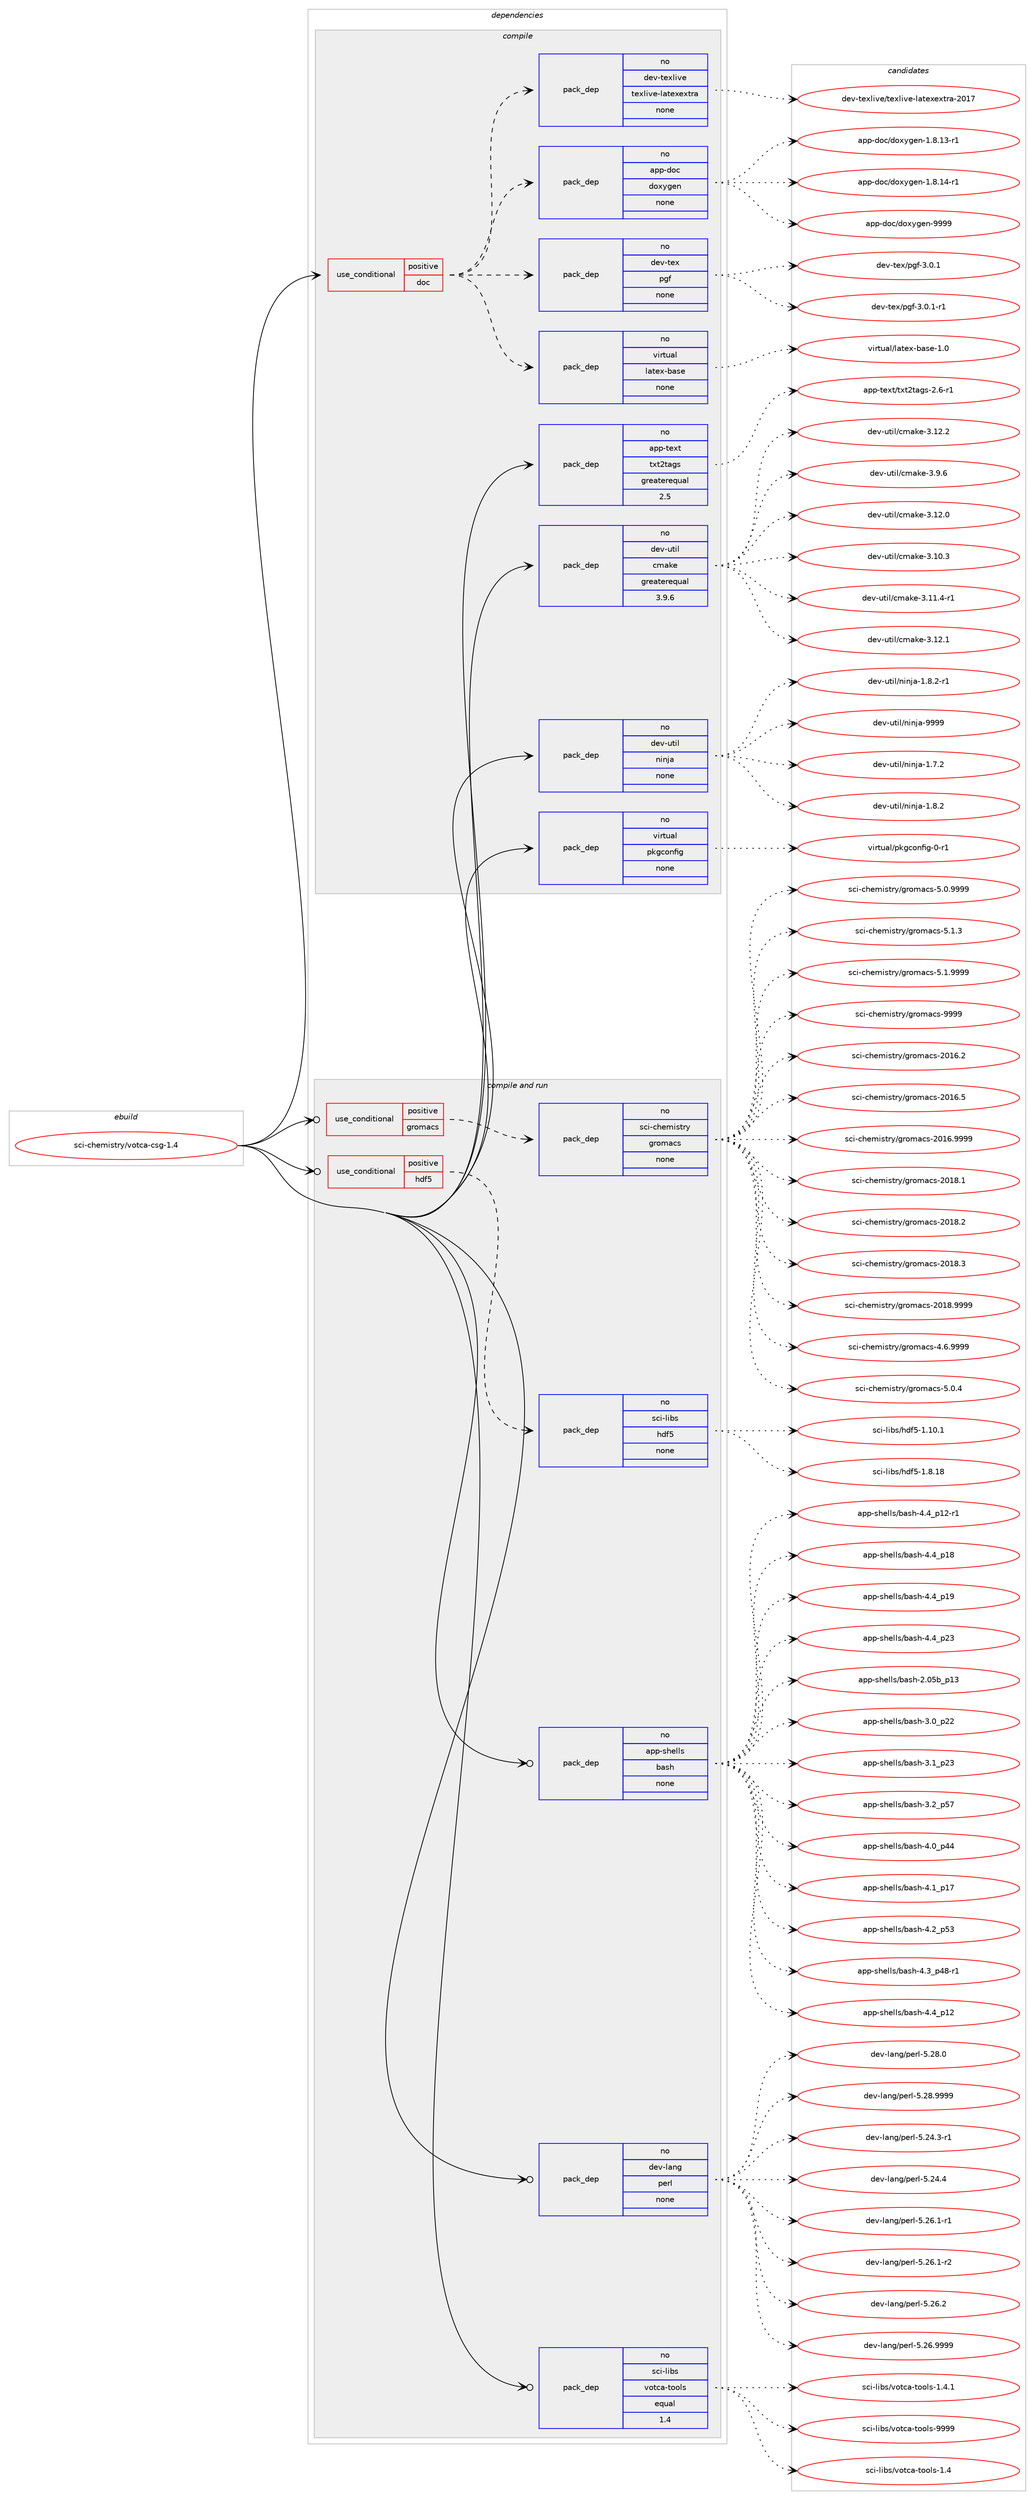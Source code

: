 digraph prolog {

# *************
# Graph options
# *************

newrank=true;
concentrate=true;
compound=true;
graph [rankdir=LR,fontname=Helvetica,fontsize=10,ranksep=1.5];#, ranksep=2.5, nodesep=0.2];
edge  [arrowhead=vee];
node  [fontname=Helvetica,fontsize=10];

# **********
# The ebuild
# **********

subgraph cluster_leftcol {
color=gray;
rank=same;
label=<<i>ebuild</i>>;
id [label="sci-chemistry/votca-csg-1.4", color=red, width=4, href="../sci-chemistry/votca-csg-1.4.svg"];
}

# ****************
# The dependencies
# ****************

subgraph cluster_midcol {
color=gray;
label=<<i>dependencies</i>>;
subgraph cluster_compile {
fillcolor="#eeeeee";
style=filled;
label=<<i>compile</i>>;
subgraph cond4534 {
dependency15006 [label=<<TABLE BORDER="0" CELLBORDER="1" CELLSPACING="0" CELLPADDING="4"><TR><TD ROWSPAN="3" CELLPADDING="10">use_conditional</TD></TR><TR><TD>positive</TD></TR><TR><TD>doc</TD></TR></TABLE>>, shape=none, color=red];
subgraph pack10215 {
dependency15007 [label=<<TABLE BORDER="0" CELLBORDER="1" CELLSPACING="0" CELLPADDING="4" WIDTH="220"><TR><TD ROWSPAN="6" CELLPADDING="30">pack_dep</TD></TR><TR><TD WIDTH="110">no</TD></TR><TR><TD>app-doc</TD></TR><TR><TD>doxygen</TD></TR><TR><TD>none</TD></TR><TR><TD></TD></TR></TABLE>>, shape=none, color=blue];
}
dependency15006:e -> dependency15007:w [weight=20,style="dashed",arrowhead="vee"];
subgraph pack10216 {
dependency15008 [label=<<TABLE BORDER="0" CELLBORDER="1" CELLSPACING="0" CELLPADDING="4" WIDTH="220"><TR><TD ROWSPAN="6" CELLPADDING="30">pack_dep</TD></TR><TR><TD WIDTH="110">no</TD></TR><TR><TD>dev-texlive</TD></TR><TR><TD>texlive-latexextra</TD></TR><TR><TD>none</TD></TR><TR><TD></TD></TR></TABLE>>, shape=none, color=blue];
}
dependency15006:e -> dependency15008:w [weight=20,style="dashed",arrowhead="vee"];
subgraph pack10217 {
dependency15009 [label=<<TABLE BORDER="0" CELLBORDER="1" CELLSPACING="0" CELLPADDING="4" WIDTH="220"><TR><TD ROWSPAN="6" CELLPADDING="30">pack_dep</TD></TR><TR><TD WIDTH="110">no</TD></TR><TR><TD>virtual</TD></TR><TR><TD>latex-base</TD></TR><TR><TD>none</TD></TR><TR><TD></TD></TR></TABLE>>, shape=none, color=blue];
}
dependency15006:e -> dependency15009:w [weight=20,style="dashed",arrowhead="vee"];
subgraph pack10218 {
dependency15010 [label=<<TABLE BORDER="0" CELLBORDER="1" CELLSPACING="0" CELLPADDING="4" WIDTH="220"><TR><TD ROWSPAN="6" CELLPADDING="30">pack_dep</TD></TR><TR><TD WIDTH="110">no</TD></TR><TR><TD>dev-tex</TD></TR><TR><TD>pgf</TD></TR><TR><TD>none</TD></TR><TR><TD></TD></TR></TABLE>>, shape=none, color=blue];
}
dependency15006:e -> dependency15010:w [weight=20,style="dashed",arrowhead="vee"];
}
id:e -> dependency15006:w [weight=20,style="solid",arrowhead="vee"];
subgraph pack10219 {
dependency15011 [label=<<TABLE BORDER="0" CELLBORDER="1" CELLSPACING="0" CELLPADDING="4" WIDTH="220"><TR><TD ROWSPAN="6" CELLPADDING="30">pack_dep</TD></TR><TR><TD WIDTH="110">no</TD></TR><TR><TD>app-text</TD></TR><TR><TD>txt2tags</TD></TR><TR><TD>greaterequal</TD></TR><TR><TD>2.5</TD></TR></TABLE>>, shape=none, color=blue];
}
id:e -> dependency15011:w [weight=20,style="solid",arrowhead="vee"];
subgraph pack10220 {
dependency15012 [label=<<TABLE BORDER="0" CELLBORDER="1" CELLSPACING="0" CELLPADDING="4" WIDTH="220"><TR><TD ROWSPAN="6" CELLPADDING="30">pack_dep</TD></TR><TR><TD WIDTH="110">no</TD></TR><TR><TD>dev-util</TD></TR><TR><TD>cmake</TD></TR><TR><TD>greaterequal</TD></TR><TR><TD>3.9.6</TD></TR></TABLE>>, shape=none, color=blue];
}
id:e -> dependency15012:w [weight=20,style="solid",arrowhead="vee"];
subgraph pack10221 {
dependency15013 [label=<<TABLE BORDER="0" CELLBORDER="1" CELLSPACING="0" CELLPADDING="4" WIDTH="220"><TR><TD ROWSPAN="6" CELLPADDING="30">pack_dep</TD></TR><TR><TD WIDTH="110">no</TD></TR><TR><TD>dev-util</TD></TR><TR><TD>ninja</TD></TR><TR><TD>none</TD></TR><TR><TD></TD></TR></TABLE>>, shape=none, color=blue];
}
id:e -> dependency15013:w [weight=20,style="solid",arrowhead="vee"];
subgraph pack10222 {
dependency15014 [label=<<TABLE BORDER="0" CELLBORDER="1" CELLSPACING="0" CELLPADDING="4" WIDTH="220"><TR><TD ROWSPAN="6" CELLPADDING="30">pack_dep</TD></TR><TR><TD WIDTH="110">no</TD></TR><TR><TD>virtual</TD></TR><TR><TD>pkgconfig</TD></TR><TR><TD>none</TD></TR><TR><TD></TD></TR></TABLE>>, shape=none, color=blue];
}
id:e -> dependency15014:w [weight=20,style="solid",arrowhead="vee"];
}
subgraph cluster_compileandrun {
fillcolor="#eeeeee";
style=filled;
label=<<i>compile and run</i>>;
subgraph cond4535 {
dependency15015 [label=<<TABLE BORDER="0" CELLBORDER="1" CELLSPACING="0" CELLPADDING="4"><TR><TD ROWSPAN="3" CELLPADDING="10">use_conditional</TD></TR><TR><TD>positive</TD></TR><TR><TD>gromacs</TD></TR></TABLE>>, shape=none, color=red];
subgraph pack10223 {
dependency15016 [label=<<TABLE BORDER="0" CELLBORDER="1" CELLSPACING="0" CELLPADDING="4" WIDTH="220"><TR><TD ROWSPAN="6" CELLPADDING="30">pack_dep</TD></TR><TR><TD WIDTH="110">no</TD></TR><TR><TD>sci-chemistry</TD></TR><TR><TD>gromacs</TD></TR><TR><TD>none</TD></TR><TR><TD></TD></TR></TABLE>>, shape=none, color=blue];
}
dependency15015:e -> dependency15016:w [weight=20,style="dashed",arrowhead="vee"];
}
id:e -> dependency15015:w [weight=20,style="solid",arrowhead="odotvee"];
subgraph cond4536 {
dependency15017 [label=<<TABLE BORDER="0" CELLBORDER="1" CELLSPACING="0" CELLPADDING="4"><TR><TD ROWSPAN="3" CELLPADDING="10">use_conditional</TD></TR><TR><TD>positive</TD></TR><TR><TD>hdf5</TD></TR></TABLE>>, shape=none, color=red];
subgraph pack10224 {
dependency15018 [label=<<TABLE BORDER="0" CELLBORDER="1" CELLSPACING="0" CELLPADDING="4" WIDTH="220"><TR><TD ROWSPAN="6" CELLPADDING="30">pack_dep</TD></TR><TR><TD WIDTH="110">no</TD></TR><TR><TD>sci-libs</TD></TR><TR><TD>hdf5</TD></TR><TR><TD>none</TD></TR><TR><TD></TD></TR></TABLE>>, shape=none, color=blue];
}
dependency15017:e -> dependency15018:w [weight=20,style="dashed",arrowhead="vee"];
}
id:e -> dependency15017:w [weight=20,style="solid",arrowhead="odotvee"];
subgraph pack10225 {
dependency15019 [label=<<TABLE BORDER="0" CELLBORDER="1" CELLSPACING="0" CELLPADDING="4" WIDTH="220"><TR><TD ROWSPAN="6" CELLPADDING="30">pack_dep</TD></TR><TR><TD WIDTH="110">no</TD></TR><TR><TD>app-shells</TD></TR><TR><TD>bash</TD></TR><TR><TD>none</TD></TR><TR><TD></TD></TR></TABLE>>, shape=none, color=blue];
}
id:e -> dependency15019:w [weight=20,style="solid",arrowhead="odotvee"];
subgraph pack10226 {
dependency15020 [label=<<TABLE BORDER="0" CELLBORDER="1" CELLSPACING="0" CELLPADDING="4" WIDTH="220"><TR><TD ROWSPAN="6" CELLPADDING="30">pack_dep</TD></TR><TR><TD WIDTH="110">no</TD></TR><TR><TD>dev-lang</TD></TR><TR><TD>perl</TD></TR><TR><TD>none</TD></TR><TR><TD></TD></TR></TABLE>>, shape=none, color=blue];
}
id:e -> dependency15020:w [weight=20,style="solid",arrowhead="odotvee"];
subgraph pack10227 {
dependency15021 [label=<<TABLE BORDER="0" CELLBORDER="1" CELLSPACING="0" CELLPADDING="4" WIDTH="220"><TR><TD ROWSPAN="6" CELLPADDING="30">pack_dep</TD></TR><TR><TD WIDTH="110">no</TD></TR><TR><TD>sci-libs</TD></TR><TR><TD>votca-tools</TD></TR><TR><TD>equal</TD></TR><TR><TD>1.4</TD></TR></TABLE>>, shape=none, color=blue];
}
id:e -> dependency15021:w [weight=20,style="solid",arrowhead="odotvee"];
}
subgraph cluster_run {
fillcolor="#eeeeee";
style=filled;
label=<<i>run</i>>;
}
}

# **************
# The candidates
# **************

subgraph cluster_choices {
rank=same;
color=gray;
label=<<i>candidates</i>>;

subgraph choice10215 {
color=black;
nodesep=1;
choice97112112451001119947100111120121103101110454946564649514511449 [label="app-doc/doxygen-1.8.13-r1", color=red, width=4,href="../app-doc/doxygen-1.8.13-r1.svg"];
choice97112112451001119947100111120121103101110454946564649524511449 [label="app-doc/doxygen-1.8.14-r1", color=red, width=4,href="../app-doc/doxygen-1.8.14-r1.svg"];
choice971121124510011199471001111201211031011104557575757 [label="app-doc/doxygen-9999", color=red, width=4,href="../app-doc/doxygen-9999.svg"];
dependency15007:e -> choice97112112451001119947100111120121103101110454946564649514511449:w [style=dotted,weight="100"];
dependency15007:e -> choice97112112451001119947100111120121103101110454946564649524511449:w [style=dotted,weight="100"];
dependency15007:e -> choice971121124510011199471001111201211031011104557575757:w [style=dotted,weight="100"];
}
subgraph choice10216 {
color=black;
nodesep=1;
choice10010111845116101120108105118101471161011201081051181014510897116101120101120116114974550484955 [label="dev-texlive/texlive-latexextra-2017", color=red, width=4,href="../dev-texlive/texlive-latexextra-2017.svg"];
dependency15008:e -> choice10010111845116101120108105118101471161011201081051181014510897116101120101120116114974550484955:w [style=dotted,weight="100"];
}
subgraph choice10217 {
color=black;
nodesep=1;
choice11810511411611797108471089711610112045989711510145494648 [label="virtual/latex-base-1.0", color=red, width=4,href="../virtual/latex-base-1.0.svg"];
dependency15009:e -> choice11810511411611797108471089711610112045989711510145494648:w [style=dotted,weight="100"];
}
subgraph choice10218 {
color=black;
nodesep=1;
choice1001011184511610112047112103102455146484649 [label="dev-tex/pgf-3.0.1", color=red, width=4,href="../dev-tex/pgf-3.0.1.svg"];
choice10010111845116101120471121031024551464846494511449 [label="dev-tex/pgf-3.0.1-r1", color=red, width=4,href="../dev-tex/pgf-3.0.1-r1.svg"];
dependency15010:e -> choice1001011184511610112047112103102455146484649:w [style=dotted,weight="100"];
dependency15010:e -> choice10010111845116101120471121031024551464846494511449:w [style=dotted,weight="100"];
}
subgraph choice10219 {
color=black;
nodesep=1;
choice9711211245116101120116471161201165011697103115455046544511449 [label="app-text/txt2tags-2.6-r1", color=red, width=4,href="../app-text/txt2tags-2.6-r1.svg"];
dependency15011:e -> choice9711211245116101120116471161201165011697103115455046544511449:w [style=dotted,weight="100"];
}
subgraph choice10220 {
color=black;
nodesep=1;
choice1001011184511711610510847991099710710145514649504648 [label="dev-util/cmake-3.12.0", color=red, width=4,href="../dev-util/cmake-3.12.0.svg"];
choice1001011184511711610510847991099710710145514649484651 [label="dev-util/cmake-3.10.3", color=red, width=4,href="../dev-util/cmake-3.10.3.svg"];
choice10010111845117116105108479910997107101455146494946524511449 [label="dev-util/cmake-3.11.4-r1", color=red, width=4,href="../dev-util/cmake-3.11.4-r1.svg"];
choice1001011184511711610510847991099710710145514649504649 [label="dev-util/cmake-3.12.1", color=red, width=4,href="../dev-util/cmake-3.12.1.svg"];
choice1001011184511711610510847991099710710145514649504650 [label="dev-util/cmake-3.12.2", color=red, width=4,href="../dev-util/cmake-3.12.2.svg"];
choice10010111845117116105108479910997107101455146574654 [label="dev-util/cmake-3.9.6", color=red, width=4,href="../dev-util/cmake-3.9.6.svg"];
dependency15012:e -> choice1001011184511711610510847991099710710145514649504648:w [style=dotted,weight="100"];
dependency15012:e -> choice1001011184511711610510847991099710710145514649484651:w [style=dotted,weight="100"];
dependency15012:e -> choice10010111845117116105108479910997107101455146494946524511449:w [style=dotted,weight="100"];
dependency15012:e -> choice1001011184511711610510847991099710710145514649504649:w [style=dotted,weight="100"];
dependency15012:e -> choice1001011184511711610510847991099710710145514649504650:w [style=dotted,weight="100"];
dependency15012:e -> choice10010111845117116105108479910997107101455146574654:w [style=dotted,weight="100"];
}
subgraph choice10221 {
color=black;
nodesep=1;
choice100101118451171161051084711010511010697454946554650 [label="dev-util/ninja-1.7.2", color=red, width=4,href="../dev-util/ninja-1.7.2.svg"];
choice100101118451171161051084711010511010697454946564650 [label="dev-util/ninja-1.8.2", color=red, width=4,href="../dev-util/ninja-1.8.2.svg"];
choice1001011184511711610510847110105110106974549465646504511449 [label="dev-util/ninja-1.8.2-r1", color=red, width=4,href="../dev-util/ninja-1.8.2-r1.svg"];
choice1001011184511711610510847110105110106974557575757 [label="dev-util/ninja-9999", color=red, width=4,href="../dev-util/ninja-9999.svg"];
dependency15013:e -> choice100101118451171161051084711010511010697454946554650:w [style=dotted,weight="100"];
dependency15013:e -> choice100101118451171161051084711010511010697454946564650:w [style=dotted,weight="100"];
dependency15013:e -> choice1001011184511711610510847110105110106974549465646504511449:w [style=dotted,weight="100"];
dependency15013:e -> choice1001011184511711610510847110105110106974557575757:w [style=dotted,weight="100"];
}
subgraph choice10222 {
color=black;
nodesep=1;
choice11810511411611797108471121071039911111010210510345484511449 [label="virtual/pkgconfig-0-r1", color=red, width=4,href="../virtual/pkgconfig-0-r1.svg"];
dependency15014:e -> choice11810511411611797108471121071039911111010210510345484511449:w [style=dotted,weight="100"];
}
subgraph choice10223 {
color=black;
nodesep=1;
choice11599105459910410110910511511611412147103114111109979911545504849544650 [label="sci-chemistry/gromacs-2016.2", color=red, width=4,href="../sci-chemistry/gromacs-2016.2.svg"];
choice11599105459910410110910511511611412147103114111109979911545504849544653 [label="sci-chemistry/gromacs-2016.5", color=red, width=4,href="../sci-chemistry/gromacs-2016.5.svg"];
choice11599105459910410110910511511611412147103114111109979911545504849544657575757 [label="sci-chemistry/gromacs-2016.9999", color=red, width=4,href="../sci-chemistry/gromacs-2016.9999.svg"];
choice11599105459910410110910511511611412147103114111109979911545504849564649 [label="sci-chemistry/gromacs-2018.1", color=red, width=4,href="../sci-chemistry/gromacs-2018.1.svg"];
choice11599105459910410110910511511611412147103114111109979911545504849564650 [label="sci-chemistry/gromacs-2018.2", color=red, width=4,href="../sci-chemistry/gromacs-2018.2.svg"];
choice11599105459910410110910511511611412147103114111109979911545504849564651 [label="sci-chemistry/gromacs-2018.3", color=red, width=4,href="../sci-chemistry/gromacs-2018.3.svg"];
choice11599105459910410110910511511611412147103114111109979911545504849564657575757 [label="sci-chemistry/gromacs-2018.9999", color=red, width=4,href="../sci-chemistry/gromacs-2018.9999.svg"];
choice115991054599104101109105115116114121471031141111099799115455246544657575757 [label="sci-chemistry/gromacs-4.6.9999", color=red, width=4,href="../sci-chemistry/gromacs-4.6.9999.svg"];
choice115991054599104101109105115116114121471031141111099799115455346484652 [label="sci-chemistry/gromacs-5.0.4", color=red, width=4,href="../sci-chemistry/gromacs-5.0.4.svg"];
choice115991054599104101109105115116114121471031141111099799115455346484657575757 [label="sci-chemistry/gromacs-5.0.9999", color=red, width=4,href="../sci-chemistry/gromacs-5.0.9999.svg"];
choice115991054599104101109105115116114121471031141111099799115455346494651 [label="sci-chemistry/gromacs-5.1.3", color=red, width=4,href="../sci-chemistry/gromacs-5.1.3.svg"];
choice115991054599104101109105115116114121471031141111099799115455346494657575757 [label="sci-chemistry/gromacs-5.1.9999", color=red, width=4,href="../sci-chemistry/gromacs-5.1.9999.svg"];
choice1159910545991041011091051151161141214710311411110997991154557575757 [label="sci-chemistry/gromacs-9999", color=red, width=4,href="../sci-chemistry/gromacs-9999.svg"];
dependency15016:e -> choice11599105459910410110910511511611412147103114111109979911545504849544650:w [style=dotted,weight="100"];
dependency15016:e -> choice11599105459910410110910511511611412147103114111109979911545504849544653:w [style=dotted,weight="100"];
dependency15016:e -> choice11599105459910410110910511511611412147103114111109979911545504849544657575757:w [style=dotted,weight="100"];
dependency15016:e -> choice11599105459910410110910511511611412147103114111109979911545504849564649:w [style=dotted,weight="100"];
dependency15016:e -> choice11599105459910410110910511511611412147103114111109979911545504849564650:w [style=dotted,weight="100"];
dependency15016:e -> choice11599105459910410110910511511611412147103114111109979911545504849564651:w [style=dotted,weight="100"];
dependency15016:e -> choice11599105459910410110910511511611412147103114111109979911545504849564657575757:w [style=dotted,weight="100"];
dependency15016:e -> choice115991054599104101109105115116114121471031141111099799115455246544657575757:w [style=dotted,weight="100"];
dependency15016:e -> choice115991054599104101109105115116114121471031141111099799115455346484652:w [style=dotted,weight="100"];
dependency15016:e -> choice115991054599104101109105115116114121471031141111099799115455346484657575757:w [style=dotted,weight="100"];
dependency15016:e -> choice115991054599104101109105115116114121471031141111099799115455346494651:w [style=dotted,weight="100"];
dependency15016:e -> choice115991054599104101109105115116114121471031141111099799115455346494657575757:w [style=dotted,weight="100"];
dependency15016:e -> choice1159910545991041011091051151161141214710311411110997991154557575757:w [style=dotted,weight="100"];
}
subgraph choice10224 {
color=black;
nodesep=1;
choice115991054510810598115471041001025345494649484649 [label="sci-libs/hdf5-1.10.1", color=red, width=4,href="../sci-libs/hdf5-1.10.1.svg"];
choice115991054510810598115471041001025345494656464956 [label="sci-libs/hdf5-1.8.18", color=red, width=4,href="../sci-libs/hdf5-1.8.18.svg"];
dependency15018:e -> choice115991054510810598115471041001025345494649484649:w [style=dotted,weight="100"];
dependency15018:e -> choice115991054510810598115471041001025345494656464956:w [style=dotted,weight="100"];
}
subgraph choice10225 {
color=black;
nodesep=1;
choice9711211245115104101108108115479897115104455046485398951124951 [label="app-shells/bash-2.05b_p13", color=red, width=4,href="../app-shells/bash-2.05b_p13.svg"];
choice971121124511510410110810811547989711510445514648951125050 [label="app-shells/bash-3.0_p22", color=red, width=4,href="../app-shells/bash-3.0_p22.svg"];
choice971121124511510410110810811547989711510445514649951125051 [label="app-shells/bash-3.1_p23", color=red, width=4,href="../app-shells/bash-3.1_p23.svg"];
choice971121124511510410110810811547989711510445514650951125355 [label="app-shells/bash-3.2_p57", color=red, width=4,href="../app-shells/bash-3.2_p57.svg"];
choice971121124511510410110810811547989711510445524648951125252 [label="app-shells/bash-4.0_p44", color=red, width=4,href="../app-shells/bash-4.0_p44.svg"];
choice971121124511510410110810811547989711510445524649951124955 [label="app-shells/bash-4.1_p17", color=red, width=4,href="../app-shells/bash-4.1_p17.svg"];
choice971121124511510410110810811547989711510445524650951125351 [label="app-shells/bash-4.2_p53", color=red, width=4,href="../app-shells/bash-4.2_p53.svg"];
choice9711211245115104101108108115479897115104455246519511252564511449 [label="app-shells/bash-4.3_p48-r1", color=red, width=4,href="../app-shells/bash-4.3_p48-r1.svg"];
choice971121124511510410110810811547989711510445524652951124950 [label="app-shells/bash-4.4_p12", color=red, width=4,href="../app-shells/bash-4.4_p12.svg"];
choice9711211245115104101108108115479897115104455246529511249504511449 [label="app-shells/bash-4.4_p12-r1", color=red, width=4,href="../app-shells/bash-4.4_p12-r1.svg"];
choice971121124511510410110810811547989711510445524652951124956 [label="app-shells/bash-4.4_p18", color=red, width=4,href="../app-shells/bash-4.4_p18.svg"];
choice971121124511510410110810811547989711510445524652951124957 [label="app-shells/bash-4.4_p19", color=red, width=4,href="../app-shells/bash-4.4_p19.svg"];
choice971121124511510410110810811547989711510445524652951125051 [label="app-shells/bash-4.4_p23", color=red, width=4,href="../app-shells/bash-4.4_p23.svg"];
dependency15019:e -> choice9711211245115104101108108115479897115104455046485398951124951:w [style=dotted,weight="100"];
dependency15019:e -> choice971121124511510410110810811547989711510445514648951125050:w [style=dotted,weight="100"];
dependency15019:e -> choice971121124511510410110810811547989711510445514649951125051:w [style=dotted,weight="100"];
dependency15019:e -> choice971121124511510410110810811547989711510445514650951125355:w [style=dotted,weight="100"];
dependency15019:e -> choice971121124511510410110810811547989711510445524648951125252:w [style=dotted,weight="100"];
dependency15019:e -> choice971121124511510410110810811547989711510445524649951124955:w [style=dotted,weight="100"];
dependency15019:e -> choice971121124511510410110810811547989711510445524650951125351:w [style=dotted,weight="100"];
dependency15019:e -> choice9711211245115104101108108115479897115104455246519511252564511449:w [style=dotted,weight="100"];
dependency15019:e -> choice971121124511510410110810811547989711510445524652951124950:w [style=dotted,weight="100"];
dependency15019:e -> choice9711211245115104101108108115479897115104455246529511249504511449:w [style=dotted,weight="100"];
dependency15019:e -> choice971121124511510410110810811547989711510445524652951124956:w [style=dotted,weight="100"];
dependency15019:e -> choice971121124511510410110810811547989711510445524652951124957:w [style=dotted,weight="100"];
dependency15019:e -> choice971121124511510410110810811547989711510445524652951125051:w [style=dotted,weight="100"];
}
subgraph choice10226 {
color=black;
nodesep=1;
choice100101118451089711010347112101114108455346505246514511449 [label="dev-lang/perl-5.24.3-r1", color=red, width=4,href="../dev-lang/perl-5.24.3-r1.svg"];
choice10010111845108971101034711210111410845534650524652 [label="dev-lang/perl-5.24.4", color=red, width=4,href="../dev-lang/perl-5.24.4.svg"];
choice100101118451089711010347112101114108455346505446494511449 [label="dev-lang/perl-5.26.1-r1", color=red, width=4,href="../dev-lang/perl-5.26.1-r1.svg"];
choice100101118451089711010347112101114108455346505446494511450 [label="dev-lang/perl-5.26.1-r2", color=red, width=4,href="../dev-lang/perl-5.26.1-r2.svg"];
choice10010111845108971101034711210111410845534650544650 [label="dev-lang/perl-5.26.2", color=red, width=4,href="../dev-lang/perl-5.26.2.svg"];
choice10010111845108971101034711210111410845534650544657575757 [label="dev-lang/perl-5.26.9999", color=red, width=4,href="../dev-lang/perl-5.26.9999.svg"];
choice10010111845108971101034711210111410845534650564648 [label="dev-lang/perl-5.28.0", color=red, width=4,href="../dev-lang/perl-5.28.0.svg"];
choice10010111845108971101034711210111410845534650564657575757 [label="dev-lang/perl-5.28.9999", color=red, width=4,href="../dev-lang/perl-5.28.9999.svg"];
dependency15020:e -> choice100101118451089711010347112101114108455346505246514511449:w [style=dotted,weight="100"];
dependency15020:e -> choice10010111845108971101034711210111410845534650524652:w [style=dotted,weight="100"];
dependency15020:e -> choice100101118451089711010347112101114108455346505446494511449:w [style=dotted,weight="100"];
dependency15020:e -> choice100101118451089711010347112101114108455346505446494511450:w [style=dotted,weight="100"];
dependency15020:e -> choice10010111845108971101034711210111410845534650544650:w [style=dotted,weight="100"];
dependency15020:e -> choice10010111845108971101034711210111410845534650544657575757:w [style=dotted,weight="100"];
dependency15020:e -> choice10010111845108971101034711210111410845534650564648:w [style=dotted,weight="100"];
dependency15020:e -> choice10010111845108971101034711210111410845534650564657575757:w [style=dotted,weight="100"];
}
subgraph choice10227 {
color=black;
nodesep=1;
choice1159910545108105981154711811111699974511611111110811545494652 [label="sci-libs/votca-tools-1.4", color=red, width=4,href="../sci-libs/votca-tools-1.4.svg"];
choice11599105451081059811547118111116999745116111111108115454946524649 [label="sci-libs/votca-tools-1.4.1", color=red, width=4,href="../sci-libs/votca-tools-1.4.1.svg"];
choice115991054510810598115471181111169997451161111111081154557575757 [label="sci-libs/votca-tools-9999", color=red, width=4,href="../sci-libs/votca-tools-9999.svg"];
dependency15021:e -> choice1159910545108105981154711811111699974511611111110811545494652:w [style=dotted,weight="100"];
dependency15021:e -> choice11599105451081059811547118111116999745116111111108115454946524649:w [style=dotted,weight="100"];
dependency15021:e -> choice115991054510810598115471181111169997451161111111081154557575757:w [style=dotted,weight="100"];
}
}

}
